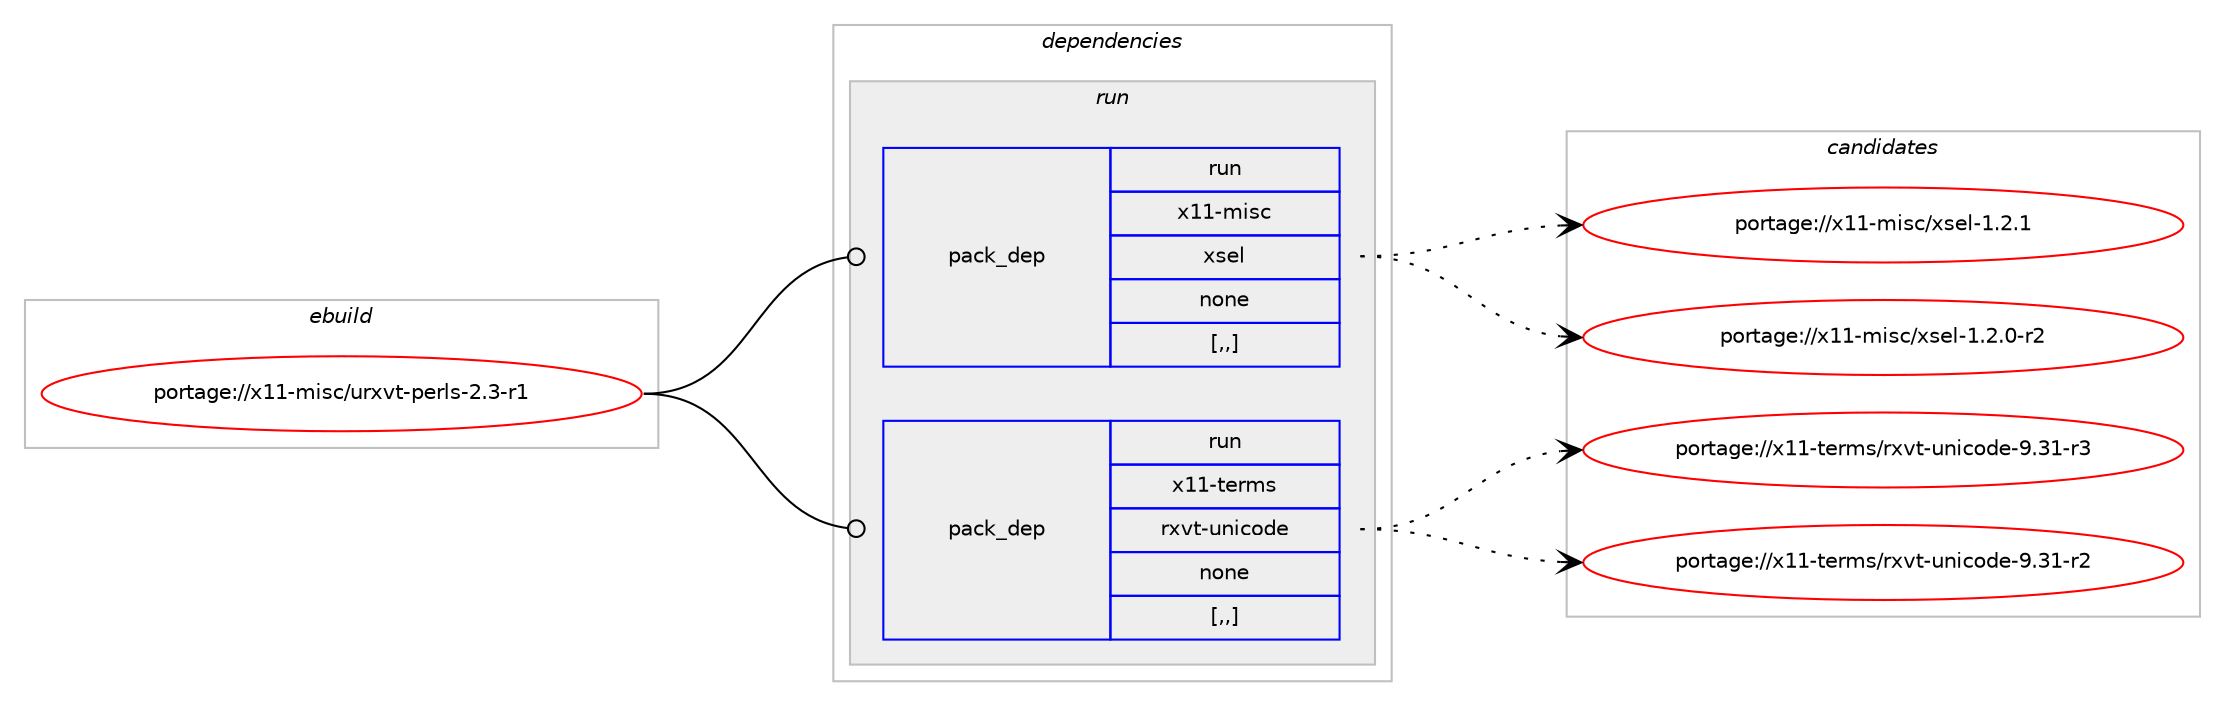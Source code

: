 digraph prolog {

# *************
# Graph options
# *************

newrank=true;
concentrate=true;
compound=true;
graph [rankdir=LR,fontname=Helvetica,fontsize=10,ranksep=1.5];#, ranksep=2.5, nodesep=0.2];
edge  [arrowhead=vee];
node  [fontname=Helvetica,fontsize=10];

# **********
# The ebuild
# **********

subgraph cluster_leftcol {
color=gray;
label=<<i>ebuild</i>>;
id [label="portage://x11-misc/urxvt-perls-2.3-r1", color=red, width=4, href="../x11-misc/urxvt-perls-2.3-r1.svg"];
}

# ****************
# The dependencies
# ****************

subgraph cluster_midcol {
color=gray;
label=<<i>dependencies</i>>;
subgraph cluster_compile {
fillcolor="#eeeeee";
style=filled;
label=<<i>compile</i>>;
}
subgraph cluster_compileandrun {
fillcolor="#eeeeee";
style=filled;
label=<<i>compile and run</i>>;
}
subgraph cluster_run {
fillcolor="#eeeeee";
style=filled;
label=<<i>run</i>>;
subgraph pack337166 {
dependency463135 [label=<<TABLE BORDER="0" CELLBORDER="1" CELLSPACING="0" CELLPADDING="4" WIDTH="220"><TR><TD ROWSPAN="6" CELLPADDING="30">pack_dep</TD></TR><TR><TD WIDTH="110">run</TD></TR><TR><TD>x11-misc</TD></TR><TR><TD>xsel</TD></TR><TR><TD>none</TD></TR><TR><TD>[,,]</TD></TR></TABLE>>, shape=none, color=blue];
}
id:e -> dependency463135:w [weight=20,style="solid",arrowhead="odot"];
subgraph pack337167 {
dependency463136 [label=<<TABLE BORDER="0" CELLBORDER="1" CELLSPACING="0" CELLPADDING="4" WIDTH="220"><TR><TD ROWSPAN="6" CELLPADDING="30">pack_dep</TD></TR><TR><TD WIDTH="110">run</TD></TR><TR><TD>x11-terms</TD></TR><TR><TD>rxvt-unicode</TD></TR><TR><TD>none</TD></TR><TR><TD>[,,]</TD></TR></TABLE>>, shape=none, color=blue];
}
id:e -> dependency463136:w [weight=20,style="solid",arrowhead="odot"];
}
}

# **************
# The candidates
# **************

subgraph cluster_choices {
rank=same;
color=gray;
label=<<i>candidates</i>>;

subgraph choice337166 {
color=black;
nodesep=1;
choice1204949451091051159947120115101108454946504649 [label="portage://x11-misc/xsel-1.2.1", color=red, width=4,href="../x11-misc/xsel-1.2.1.svg"];
choice12049494510910511599471201151011084549465046484511450 [label="portage://x11-misc/xsel-1.2.0-r2", color=red, width=4,href="../x11-misc/xsel-1.2.0-r2.svg"];
dependency463135:e -> choice1204949451091051159947120115101108454946504649:w [style=dotted,weight="100"];
dependency463135:e -> choice12049494510910511599471201151011084549465046484511450:w [style=dotted,weight="100"];
}
subgraph choice337167 {
color=black;
nodesep=1;
choice12049494511610111410911547114120118116451171101059911110010145574651494511451 [label="portage://x11-terms/rxvt-unicode-9.31-r3", color=red, width=4,href="../x11-terms/rxvt-unicode-9.31-r3.svg"];
choice12049494511610111410911547114120118116451171101059911110010145574651494511450 [label="portage://x11-terms/rxvt-unicode-9.31-r2", color=red, width=4,href="../x11-terms/rxvt-unicode-9.31-r2.svg"];
dependency463136:e -> choice12049494511610111410911547114120118116451171101059911110010145574651494511451:w [style=dotted,weight="100"];
dependency463136:e -> choice12049494511610111410911547114120118116451171101059911110010145574651494511450:w [style=dotted,weight="100"];
}
}

}
